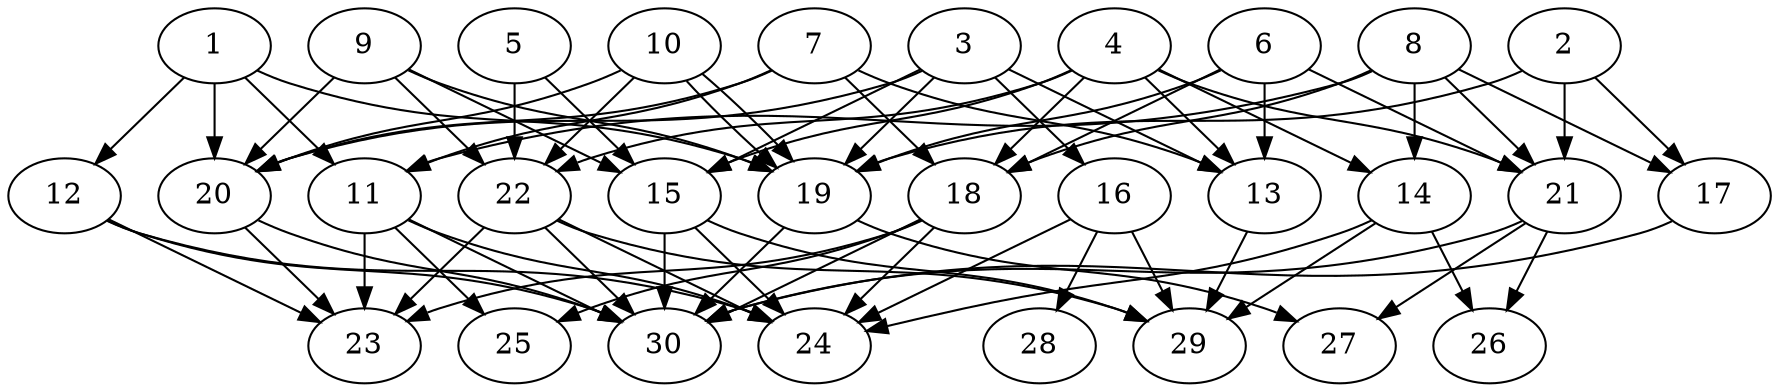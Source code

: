 // DAG automatically generated by daggen at Thu Oct  3 14:04:18 2019
// ./daggen --dot -n 30 --ccr 0.5 --fat 0.7 --regular 0.7 --density 0.7 --mindata 5242880 --maxdata 52428800 
digraph G {
  1 [size="102154240", alpha="0.04", expect_size="51077120"] 
  1 -> 11 [size ="51077120"]
  1 -> 12 [size ="51077120"]
  1 -> 19 [size ="51077120"]
  1 -> 20 [size ="51077120"]
  2 [size="20692992", alpha="0.17", expect_size="10346496"] 
  2 -> 17 [size ="10346496"]
  2 -> 19 [size ="10346496"]
  2 -> 21 [size ="10346496"]
  3 [size="72249344", alpha="0.17", expect_size="36124672"] 
  3 -> 13 [size ="36124672"]
  3 -> 15 [size ="36124672"]
  3 -> 16 [size ="36124672"]
  3 -> 19 [size ="36124672"]
  3 -> 20 [size ="36124672"]
  4 [size="87105536", alpha="0.00", expect_size="43552768"] 
  4 -> 13 [size ="43552768"]
  4 -> 14 [size ="43552768"]
  4 -> 15 [size ="43552768"]
  4 -> 18 [size ="43552768"]
  4 -> 21 [size ="43552768"]
  4 -> 22 [size ="43552768"]
  5 [size="44867584", alpha="0.12", expect_size="22433792"] 
  5 -> 15 [size ="22433792"]
  5 -> 22 [size ="22433792"]
  6 [size="93116416", alpha="0.10", expect_size="46558208"] 
  6 -> 13 [size ="46558208"]
  6 -> 18 [size ="46558208"]
  6 -> 19 [size ="46558208"]
  6 -> 21 [size ="46558208"]
  7 [size="45103104", alpha="0.17", expect_size="22551552"] 
  7 -> 11 [size ="22551552"]
  7 -> 13 [size ="22551552"]
  7 -> 18 [size ="22551552"]
  7 -> 20 [size ="22551552"]
  8 [size="65294336", alpha="0.01", expect_size="32647168"] 
  8 -> 11 [size ="32647168"]
  8 -> 14 [size ="32647168"]
  8 -> 17 [size ="32647168"]
  8 -> 18 [size ="32647168"]
  8 -> 21 [size ="32647168"]
  9 [size="30863360", alpha="0.05", expect_size="15431680"] 
  9 -> 15 [size ="15431680"]
  9 -> 19 [size ="15431680"]
  9 -> 20 [size ="15431680"]
  9 -> 22 [size ="15431680"]
  10 [size="70268928", alpha="0.02", expect_size="35134464"] 
  10 -> 19 [size ="35134464"]
  10 -> 19 [size ="35134464"]
  10 -> 20 [size ="35134464"]
  10 -> 22 [size ="35134464"]
  11 [size="65636352", alpha="0.04", expect_size="32818176"] 
  11 -> 23 [size ="32818176"]
  11 -> 24 [size ="32818176"]
  11 -> 25 [size ="32818176"]
  11 -> 30 [size ="32818176"]
  12 [size="86347776", alpha="0.10", expect_size="43173888"] 
  12 -> 23 [size ="43173888"]
  12 -> 24 [size ="43173888"]
  12 -> 30 [size ="43173888"]
  13 [size="71337984", alpha="0.06", expect_size="35668992"] 
  13 -> 29 [size ="35668992"]
  14 [size="59109376", alpha="0.16", expect_size="29554688"] 
  14 -> 24 [size ="29554688"]
  14 -> 26 [size ="29554688"]
  14 -> 29 [size ="29554688"]
  15 [size="61423616", alpha="0.14", expect_size="30711808"] 
  15 -> 24 [size ="30711808"]
  15 -> 29 [size ="30711808"]
  15 -> 30 [size ="30711808"]
  16 [size="21901312", alpha="0.05", expect_size="10950656"] 
  16 -> 24 [size ="10950656"]
  16 -> 28 [size ="10950656"]
  16 -> 29 [size ="10950656"]
  17 [size="70625280", alpha="0.09", expect_size="35312640"] 
  17 -> 30 [size ="35312640"]
  18 [size="54501376", alpha="0.16", expect_size="27250688"] 
  18 -> 23 [size ="27250688"]
  18 -> 24 [size ="27250688"]
  18 -> 25 [size ="27250688"]
  18 -> 30 [size ="27250688"]
  19 [size="58544128", alpha="0.12", expect_size="29272064"] 
  19 -> 27 [size ="29272064"]
  19 -> 30 [size ="29272064"]
  20 [size="83261440", alpha="0.19", expect_size="41630720"] 
  20 -> 23 [size ="41630720"]
  20 -> 30 [size ="41630720"]
  21 [size="93093888", alpha="0.05", expect_size="46546944"] 
  21 -> 26 [size ="46546944"]
  21 -> 27 [size ="46546944"]
  21 -> 30 [size ="46546944"]
  22 [size="17057792", alpha="0.14", expect_size="8528896"] 
  22 -> 23 [size ="8528896"]
  22 -> 24 [size ="8528896"]
  22 -> 29 [size ="8528896"]
  22 -> 30 [size ="8528896"]
  23 [size="64264192", alpha="0.15", expect_size="32132096"] 
  24 [size="92006400", alpha="0.13", expect_size="46003200"] 
  25 [size="71841792", alpha="0.18", expect_size="35920896"] 
  26 [size="44732416", alpha="0.01", expect_size="22366208"] 
  27 [size="66541568", alpha="0.10", expect_size="33270784"] 
  28 [size="13709312", alpha="0.12", expect_size="6854656"] 
  29 [size="90564608", alpha="0.18", expect_size="45282304"] 
  30 [size="53833728", alpha="0.16", expect_size="26916864"] 
}
